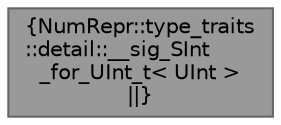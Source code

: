 digraph "NumRepr::type_traits::detail::__sig_SInt_for_UInt_t&lt; UInt &gt;"
{
 // INTERACTIVE_SVG=YES
 // LATEX_PDF_SIZE
  bgcolor="transparent";
  edge [fontname=Helvetica,fontsize=10,labelfontname=Helvetica,labelfontsize=10];
  node [fontname=Helvetica,fontsize=10,shape=box,height=0.2,width=0.4];
  Node1 [label="{NumRepr::type_traits\l::detail::__sig_SInt\l_for_UInt_t\< UInt \>\n||}",height=0.2,width=0.4,color="gray40", fillcolor="grey60", style="filled", fontcolor="black",tooltip=" "];
}

